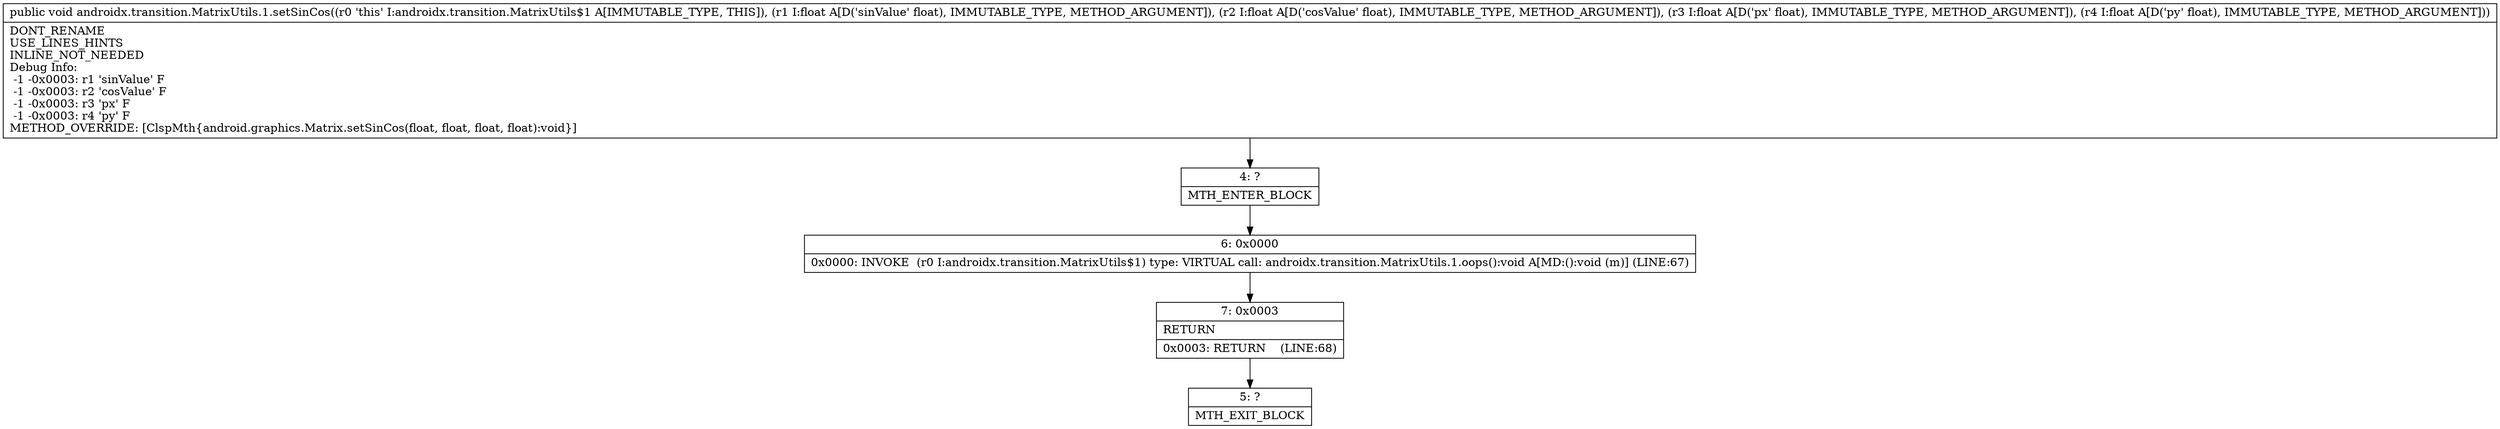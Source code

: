 digraph "CFG forandroidx.transition.MatrixUtils.1.setSinCos(FFFF)V" {
Node_4 [shape=record,label="{4\:\ ?|MTH_ENTER_BLOCK\l}"];
Node_6 [shape=record,label="{6\:\ 0x0000|0x0000: INVOKE  (r0 I:androidx.transition.MatrixUtils$1) type: VIRTUAL call: androidx.transition.MatrixUtils.1.oops():void A[MD:():void (m)] (LINE:67)\l}"];
Node_7 [shape=record,label="{7\:\ 0x0003|RETURN\l|0x0003: RETURN    (LINE:68)\l}"];
Node_5 [shape=record,label="{5\:\ ?|MTH_EXIT_BLOCK\l}"];
MethodNode[shape=record,label="{public void androidx.transition.MatrixUtils.1.setSinCos((r0 'this' I:androidx.transition.MatrixUtils$1 A[IMMUTABLE_TYPE, THIS]), (r1 I:float A[D('sinValue' float), IMMUTABLE_TYPE, METHOD_ARGUMENT]), (r2 I:float A[D('cosValue' float), IMMUTABLE_TYPE, METHOD_ARGUMENT]), (r3 I:float A[D('px' float), IMMUTABLE_TYPE, METHOD_ARGUMENT]), (r4 I:float A[D('py' float), IMMUTABLE_TYPE, METHOD_ARGUMENT]))  | DONT_RENAME\lUSE_LINES_HINTS\lINLINE_NOT_NEEDED\lDebug Info:\l  \-1 \-0x0003: r1 'sinValue' F\l  \-1 \-0x0003: r2 'cosValue' F\l  \-1 \-0x0003: r3 'px' F\l  \-1 \-0x0003: r4 'py' F\lMETHOD_OVERRIDE: [ClspMth\{android.graphics.Matrix.setSinCos(float, float, float, float):void\}]\l}"];
MethodNode -> Node_4;Node_4 -> Node_6;
Node_6 -> Node_7;
Node_7 -> Node_5;
}

